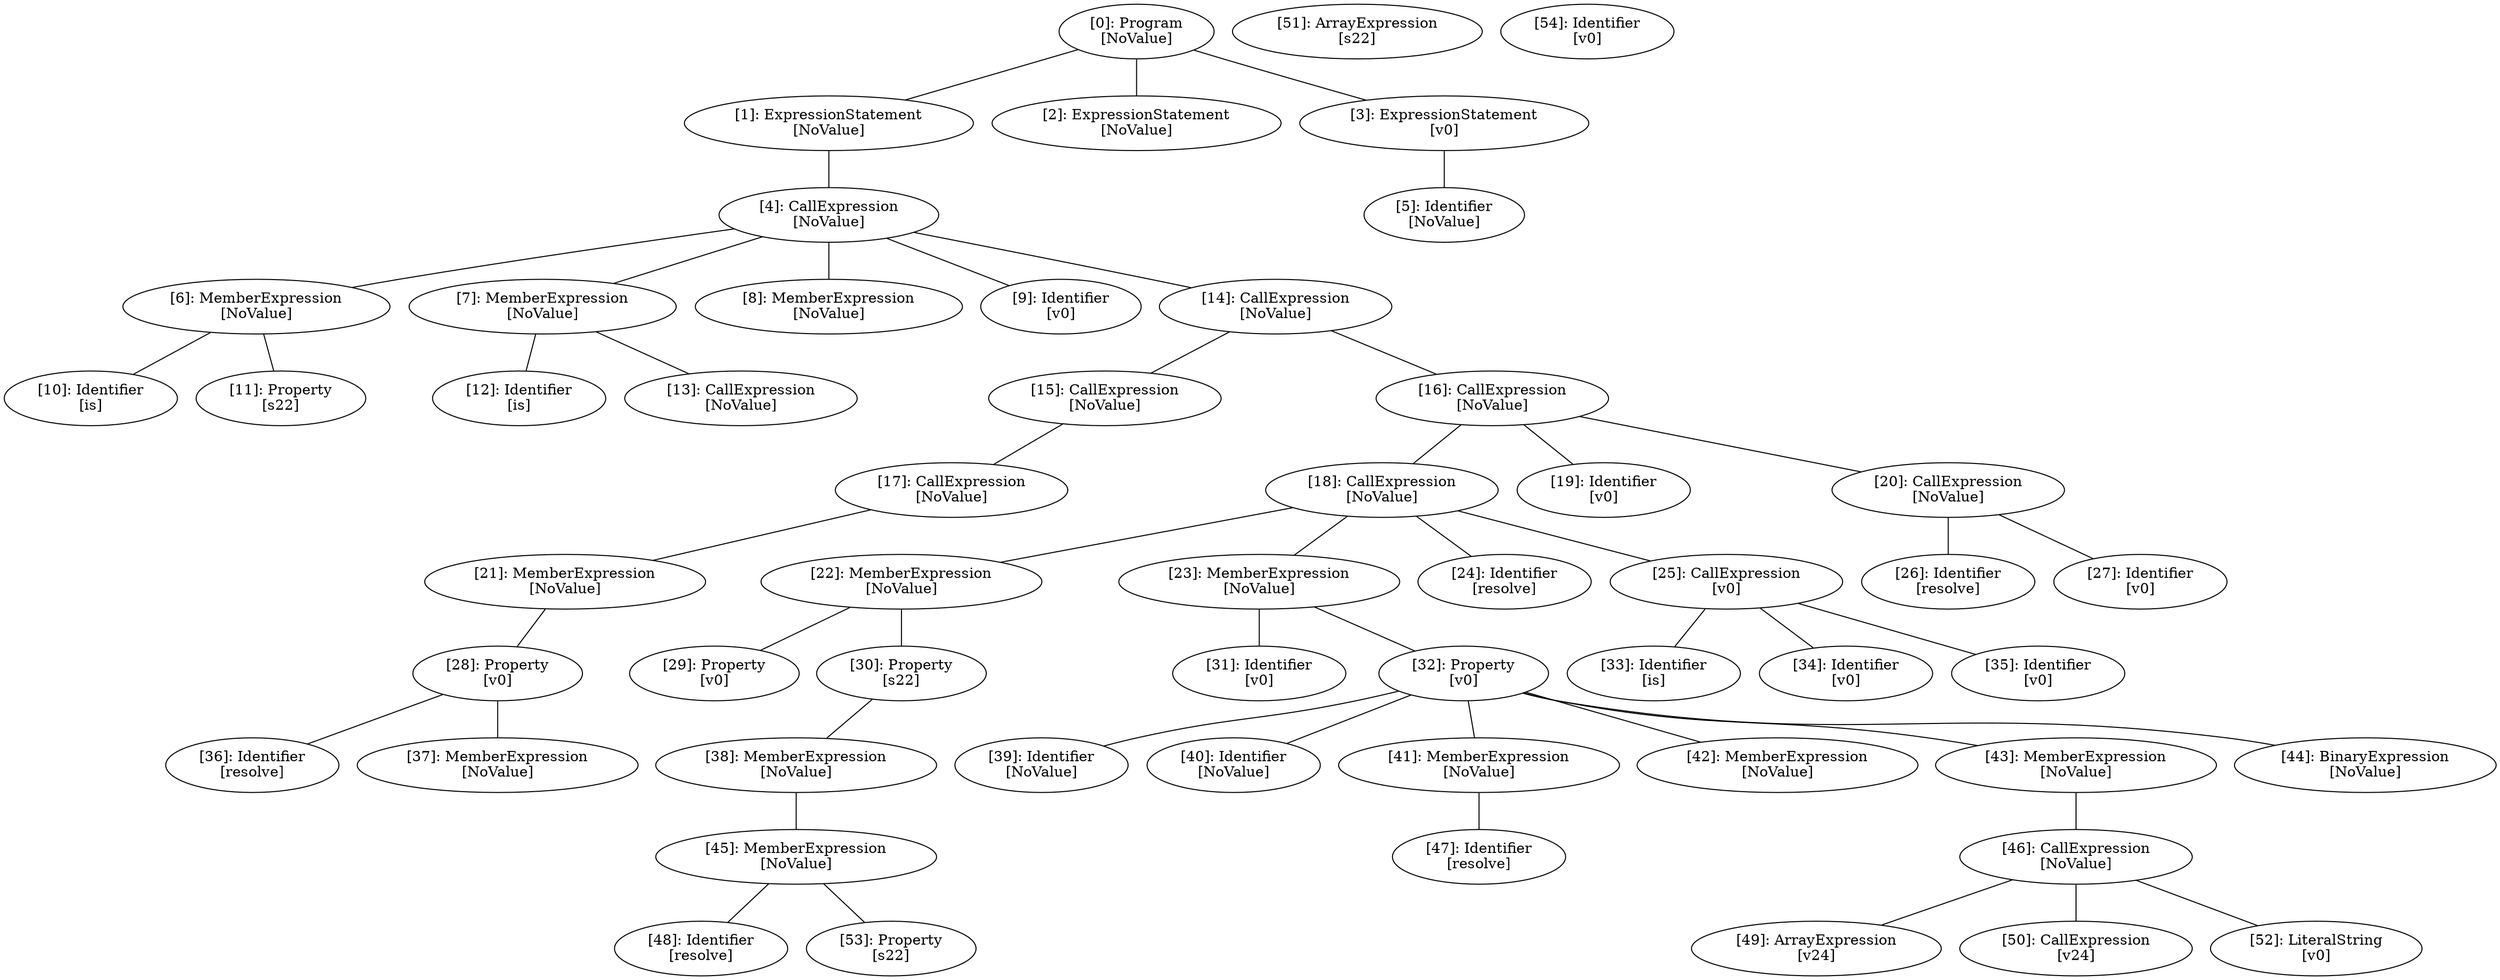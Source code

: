 // Result
graph {
	0 [label="[0]: Program
[NoValue]"]
	1 [label="[1]: ExpressionStatement
[NoValue]"]
	2 [label="[2]: ExpressionStatement
[NoValue]"]
	3 [label="[3]: ExpressionStatement
[v0]"]
	4 [label="[4]: CallExpression
[NoValue]"]
	5 [label="[5]: Identifier
[NoValue]"]
	6 [label="[6]: MemberExpression
[NoValue]"]
	7 [label="[7]: MemberExpression
[NoValue]"]
	8 [label="[8]: MemberExpression
[NoValue]"]
	9 [label="[9]: Identifier
[v0]"]
	10 [label="[10]: Identifier
[is]"]
	11 [label="[11]: Property
[s22]"]
	12 [label="[12]: Identifier
[is]"]
	13 [label="[13]: CallExpression
[NoValue]"]
	14 [label="[14]: CallExpression
[NoValue]"]
	15 [label="[15]: CallExpression
[NoValue]"]
	16 [label="[16]: CallExpression
[NoValue]"]
	17 [label="[17]: CallExpression
[NoValue]"]
	18 [label="[18]: CallExpression
[NoValue]"]
	19 [label="[19]: Identifier
[v0]"]
	20 [label="[20]: CallExpression
[NoValue]"]
	21 [label="[21]: MemberExpression
[NoValue]"]
	22 [label="[22]: MemberExpression
[NoValue]"]
	23 [label="[23]: MemberExpression
[NoValue]"]
	24 [label="[24]: Identifier
[resolve]"]
	25 [label="[25]: CallExpression
[v0]"]
	26 [label="[26]: Identifier
[resolve]"]
	27 [label="[27]: Identifier
[v0]"]
	28 [label="[28]: Property
[v0]"]
	29 [label="[29]: Property
[v0]"]
	30 [label="[30]: Property
[s22]"]
	31 [label="[31]: Identifier
[v0]"]
	32 [label="[32]: Property
[v0]"]
	33 [label="[33]: Identifier
[is]"]
	34 [label="[34]: Identifier
[v0]"]
	35 [label="[35]: Identifier
[v0]"]
	36 [label="[36]: Identifier
[resolve]"]
	37 [label="[37]: MemberExpression
[NoValue]"]
	38 [label="[38]: MemberExpression
[NoValue]"]
	39 [label="[39]: Identifier
[NoValue]"]
	40 [label="[40]: Identifier
[NoValue]"]
	41 [label="[41]: MemberExpression
[NoValue]"]
	42 [label="[42]: MemberExpression
[NoValue]"]
	43 [label="[43]: MemberExpression
[NoValue]"]
	44 [label="[44]: BinaryExpression
[NoValue]"]
	45 [label="[45]: MemberExpression
[NoValue]"]
	46 [label="[46]: CallExpression
[NoValue]"]
	47 [label="[47]: Identifier
[resolve]"]
	48 [label="[48]: Identifier
[resolve]"]
	49 [label="[49]: ArrayExpression
[v24]"]
	50 [label="[50]: CallExpression
[v24]"]
	51 [label="[51]: ArrayExpression
[s22]"]
	52 [label="[52]: LiteralString
[v0]"]
	53 [label="[53]: Property
[s22]"]
	54 [label="[54]: Identifier
[v0]"]
	0 -- 1
	0 -- 2
	0 -- 3
	1 -- 4
	3 -- 5
	4 -- 6
	4 -- 7
	4 -- 8
	4 -- 9
	4 -- 14
	6 -- 10
	6 -- 11
	7 -- 12
	7 -- 13
	14 -- 15
	14 -- 16
	15 -- 17
	16 -- 18
	16 -- 19
	16 -- 20
	17 -- 21
	18 -- 22
	18 -- 23
	18 -- 24
	18 -- 25
	20 -- 26
	20 -- 27
	21 -- 28
	22 -- 29
	22 -- 30
	23 -- 31
	23 -- 32
	25 -- 33
	25 -- 34
	25 -- 35
	28 -- 36
	28 -- 37
	30 -- 38
	32 -- 39
	32 -- 40
	32 -- 41
	32 -- 42
	32 -- 43
	32 -- 44
	38 -- 45
	41 -- 47
	43 -- 46
	45 -- 48
	45 -- 53
	46 -- 49
	46 -- 50
	46 -- 52
}
